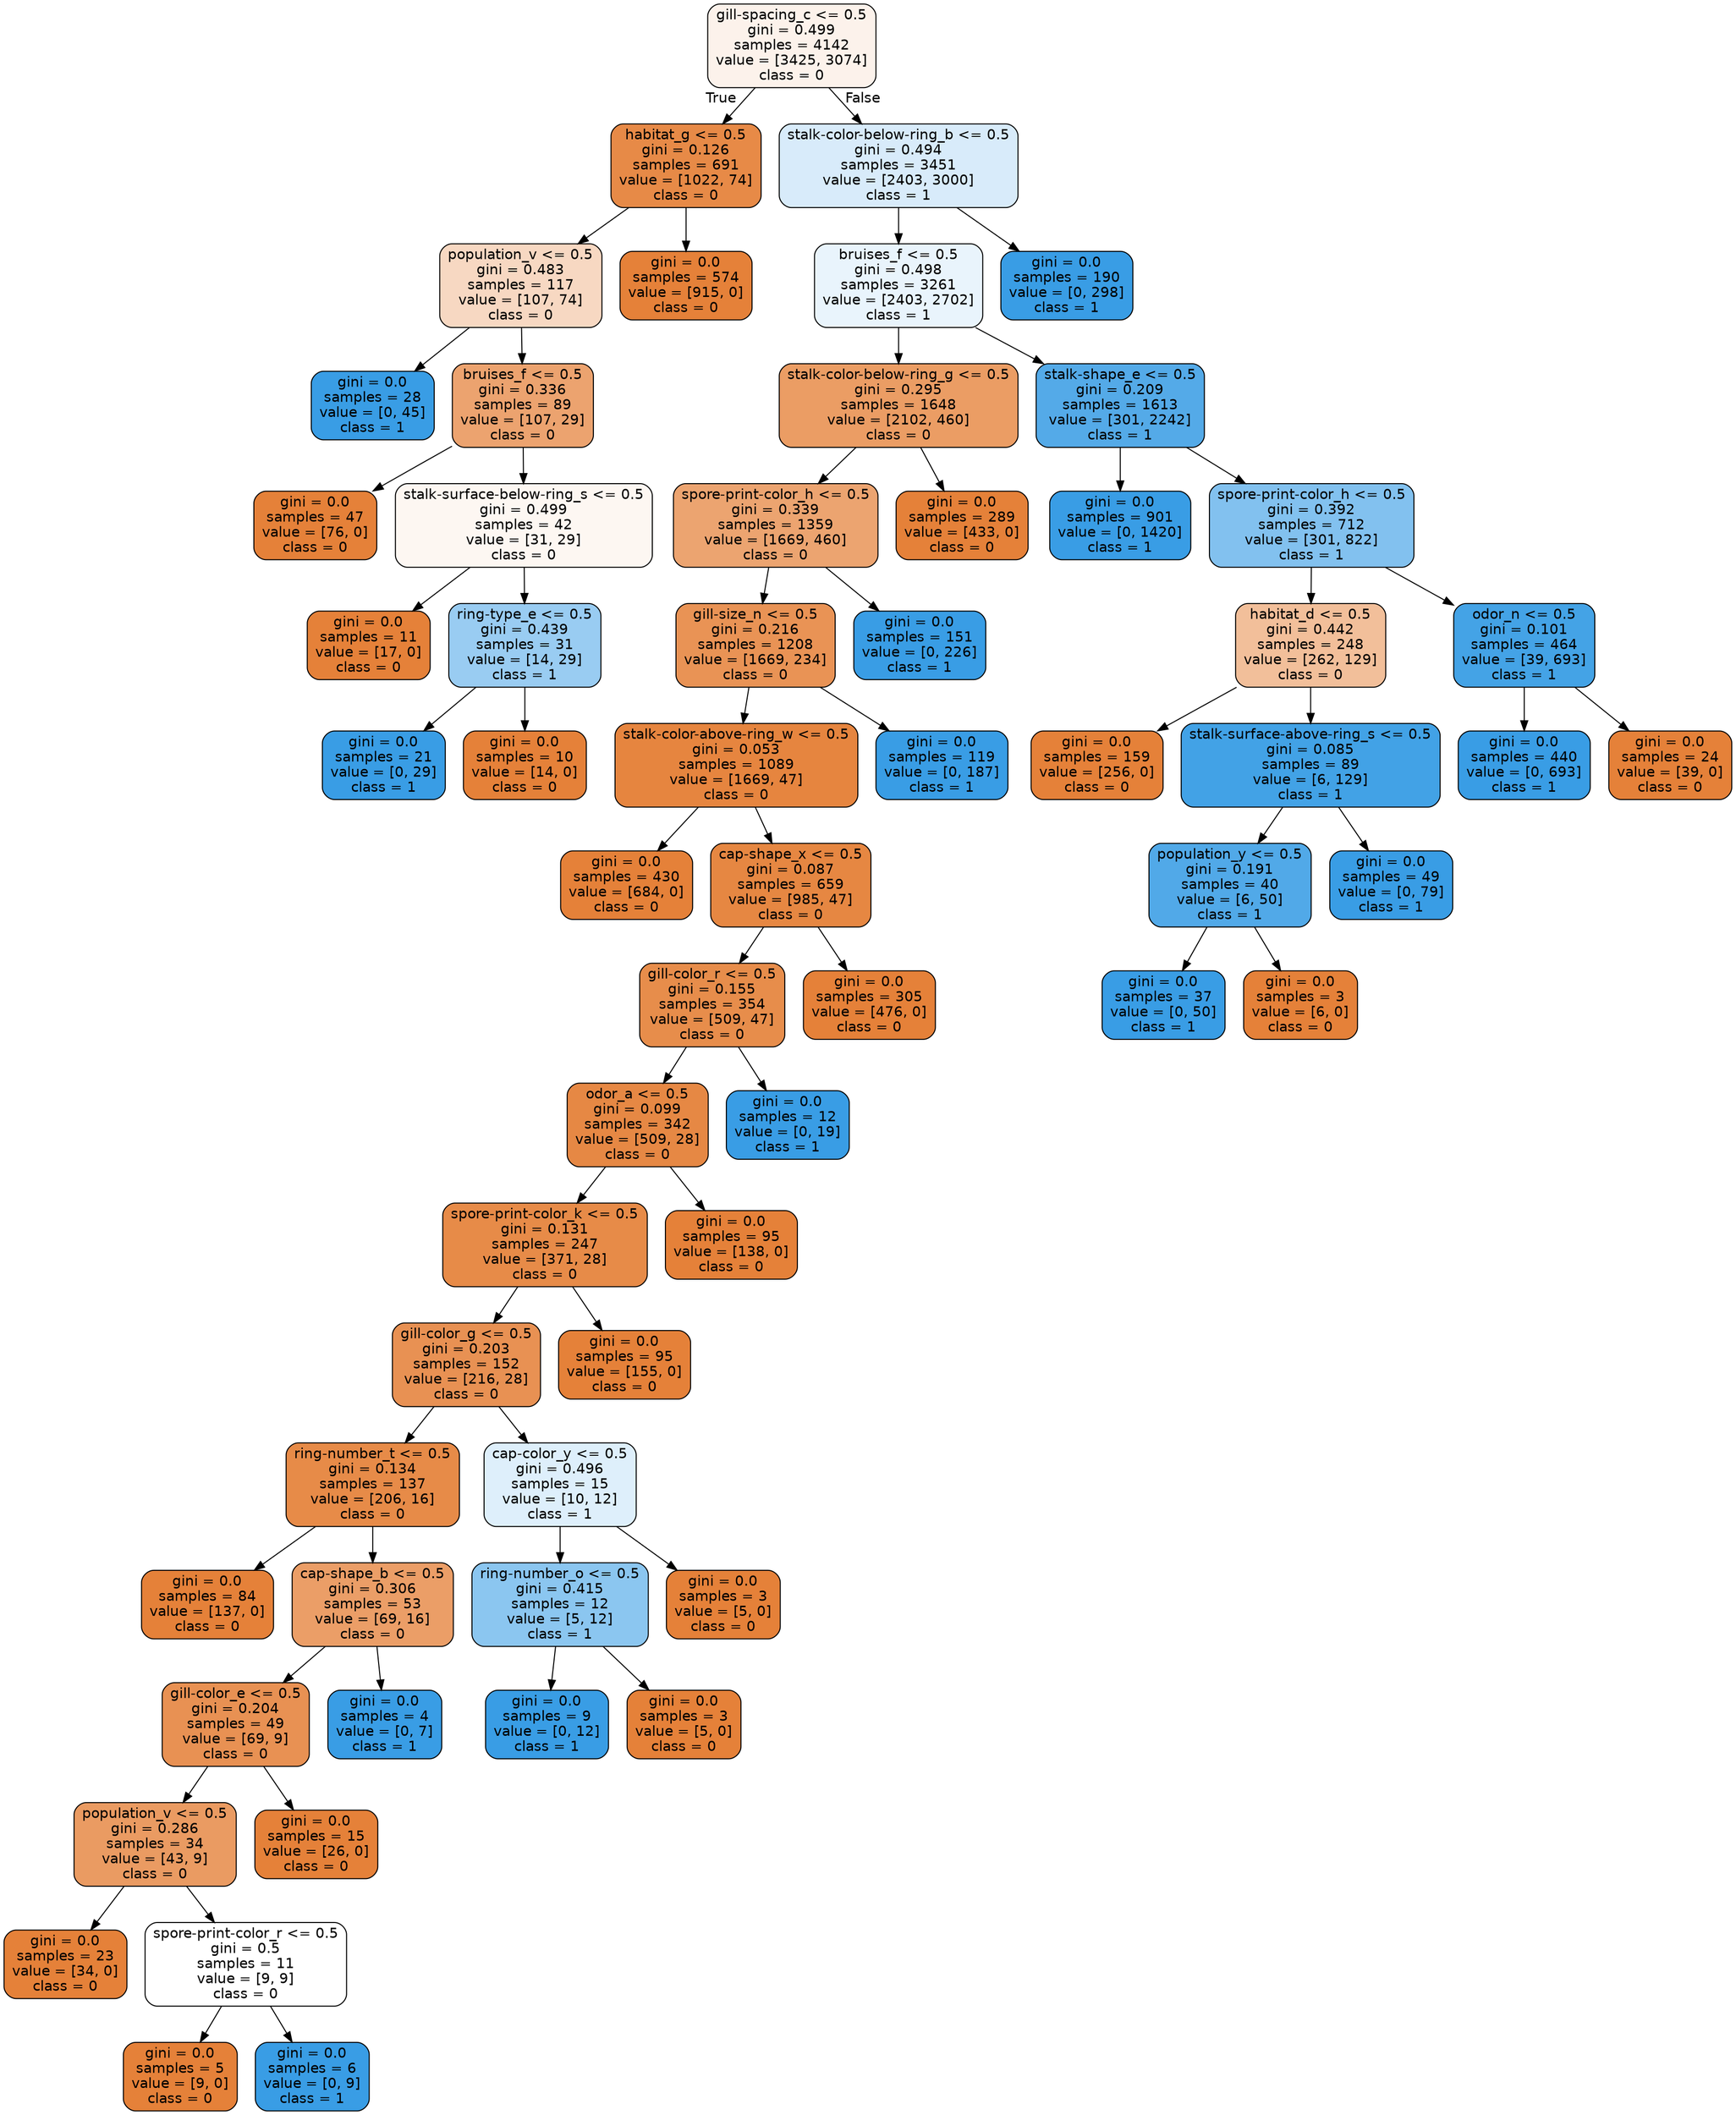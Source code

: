 digraph Tree {
node [shape=box, style="filled, rounded", color="black", fontname="helvetica"] ;
edge [fontname="helvetica"] ;
0 [label="gill-spacing_c <= 0.5\ngini = 0.499\nsamples = 4142\nvalue = [3425, 3074]\nclass = 0", fillcolor="#fcf2eb"] ;
1 [label="habitat_g <= 0.5\ngini = 0.126\nsamples = 691\nvalue = [1022, 74]\nclass = 0", fillcolor="#e78a47"] ;
0 -> 1 [labeldistance=2.5, labelangle=45, headlabel="True"] ;
2 [label="population_v <= 0.5\ngini = 0.483\nsamples = 117\nvalue = [107, 74]\nclass = 0", fillcolor="#f7d8c2"] ;
1 -> 2 ;
3 [label="gini = 0.0\nsamples = 28\nvalue = [0, 45]\nclass = 1", fillcolor="#399de5"] ;
2 -> 3 ;
4 [label="bruises_f <= 0.5\ngini = 0.336\nsamples = 89\nvalue = [107, 29]\nclass = 0", fillcolor="#eca36f"] ;
2 -> 4 ;
5 [label="gini = 0.0\nsamples = 47\nvalue = [76, 0]\nclass = 0", fillcolor="#e58139"] ;
4 -> 5 ;
6 [label="stalk-surface-below-ring_s <= 0.5\ngini = 0.499\nsamples = 42\nvalue = [31, 29]\nclass = 0", fillcolor="#fdf7f2"] ;
4 -> 6 ;
7 [label="gini = 0.0\nsamples = 11\nvalue = [17, 0]\nclass = 0", fillcolor="#e58139"] ;
6 -> 7 ;
8 [label="ring-type_e <= 0.5\ngini = 0.439\nsamples = 31\nvalue = [14, 29]\nclass = 1", fillcolor="#99ccf2"] ;
6 -> 8 ;
9 [label="gini = 0.0\nsamples = 21\nvalue = [0, 29]\nclass = 1", fillcolor="#399de5"] ;
8 -> 9 ;
10 [label="gini = 0.0\nsamples = 10\nvalue = [14, 0]\nclass = 0", fillcolor="#e58139"] ;
8 -> 10 ;
11 [label="gini = 0.0\nsamples = 574\nvalue = [915, 0]\nclass = 0", fillcolor="#e58139"] ;
1 -> 11 ;
12 [label="stalk-color-below-ring_b <= 0.5\ngini = 0.494\nsamples = 3451\nvalue = [2403, 3000]\nclass = 1", fillcolor="#d8ebfa"] ;
0 -> 12 [labeldistance=2.5, labelangle=-45, headlabel="False"] ;
13 [label="bruises_f <= 0.5\ngini = 0.498\nsamples = 3261\nvalue = [2403, 2702]\nclass = 1", fillcolor="#e9f4fc"] ;
12 -> 13 ;
14 [label="stalk-color-below-ring_g <= 0.5\ngini = 0.295\nsamples = 1648\nvalue = [2102, 460]\nclass = 0", fillcolor="#eb9d64"] ;
13 -> 14 ;
15 [label="spore-print-color_h <= 0.5\ngini = 0.339\nsamples = 1359\nvalue = [1669, 460]\nclass = 0", fillcolor="#eca470"] ;
14 -> 15 ;
16 [label="gill-size_n <= 0.5\ngini = 0.216\nsamples = 1208\nvalue = [1669, 234]\nclass = 0", fillcolor="#e99355"] ;
15 -> 16 ;
17 [label="stalk-color-above-ring_w <= 0.5\ngini = 0.053\nsamples = 1089\nvalue = [1669, 47]\nclass = 0", fillcolor="#e6853f"] ;
16 -> 17 ;
18 [label="gini = 0.0\nsamples = 430\nvalue = [684, 0]\nclass = 0", fillcolor="#e58139"] ;
17 -> 18 ;
19 [label="cap-shape_x <= 0.5\ngini = 0.087\nsamples = 659\nvalue = [985, 47]\nclass = 0", fillcolor="#e68742"] ;
17 -> 19 ;
20 [label="gill-color_r <= 0.5\ngini = 0.155\nsamples = 354\nvalue = [509, 47]\nclass = 0", fillcolor="#e78d4b"] ;
19 -> 20 ;
21 [label="odor_a <= 0.5\ngini = 0.099\nsamples = 342\nvalue = [509, 28]\nclass = 0", fillcolor="#e68844"] ;
20 -> 21 ;
22 [label="spore-print-color_k <= 0.5\ngini = 0.131\nsamples = 247\nvalue = [371, 28]\nclass = 0", fillcolor="#e78b48"] ;
21 -> 22 ;
23 [label="gill-color_g <= 0.5\ngini = 0.203\nsamples = 152\nvalue = [216, 28]\nclass = 0", fillcolor="#e89153"] ;
22 -> 23 ;
24 [label="ring-number_t <= 0.5\ngini = 0.134\nsamples = 137\nvalue = [206, 16]\nclass = 0", fillcolor="#e78b48"] ;
23 -> 24 ;
25 [label="gini = 0.0\nsamples = 84\nvalue = [137, 0]\nclass = 0", fillcolor="#e58139"] ;
24 -> 25 ;
26 [label="cap-shape_b <= 0.5\ngini = 0.306\nsamples = 53\nvalue = [69, 16]\nclass = 0", fillcolor="#eb9e67"] ;
24 -> 26 ;
27 [label="gill-color_e <= 0.5\ngini = 0.204\nsamples = 49\nvalue = [69, 9]\nclass = 0", fillcolor="#e89153"] ;
26 -> 27 ;
28 [label="population_v <= 0.5\ngini = 0.286\nsamples = 34\nvalue = [43, 9]\nclass = 0", fillcolor="#ea9b62"] ;
27 -> 28 ;
29 [label="gini = 0.0\nsamples = 23\nvalue = [34, 0]\nclass = 0", fillcolor="#e58139"] ;
28 -> 29 ;
30 [label="spore-print-color_r <= 0.5\ngini = 0.5\nsamples = 11\nvalue = [9, 9]\nclass = 0", fillcolor="#ffffff"] ;
28 -> 30 ;
31 [label="gini = 0.0\nsamples = 5\nvalue = [9, 0]\nclass = 0", fillcolor="#e58139"] ;
30 -> 31 ;
32 [label="gini = 0.0\nsamples = 6\nvalue = [0, 9]\nclass = 1", fillcolor="#399de5"] ;
30 -> 32 ;
33 [label="gini = 0.0\nsamples = 15\nvalue = [26, 0]\nclass = 0", fillcolor="#e58139"] ;
27 -> 33 ;
34 [label="gini = 0.0\nsamples = 4\nvalue = [0, 7]\nclass = 1", fillcolor="#399de5"] ;
26 -> 34 ;
35 [label="cap-color_y <= 0.5\ngini = 0.496\nsamples = 15\nvalue = [10, 12]\nclass = 1", fillcolor="#deeffb"] ;
23 -> 35 ;
36 [label="ring-number_o <= 0.5\ngini = 0.415\nsamples = 12\nvalue = [5, 12]\nclass = 1", fillcolor="#8bc6f0"] ;
35 -> 36 ;
37 [label="gini = 0.0\nsamples = 9\nvalue = [0, 12]\nclass = 1", fillcolor="#399de5"] ;
36 -> 37 ;
38 [label="gini = 0.0\nsamples = 3\nvalue = [5, 0]\nclass = 0", fillcolor="#e58139"] ;
36 -> 38 ;
39 [label="gini = 0.0\nsamples = 3\nvalue = [5, 0]\nclass = 0", fillcolor="#e58139"] ;
35 -> 39 ;
40 [label="gini = 0.0\nsamples = 95\nvalue = [155, 0]\nclass = 0", fillcolor="#e58139"] ;
22 -> 40 ;
41 [label="gini = 0.0\nsamples = 95\nvalue = [138, 0]\nclass = 0", fillcolor="#e58139"] ;
21 -> 41 ;
42 [label="gini = 0.0\nsamples = 12\nvalue = [0, 19]\nclass = 1", fillcolor="#399de5"] ;
20 -> 42 ;
43 [label="gini = 0.0\nsamples = 305\nvalue = [476, 0]\nclass = 0", fillcolor="#e58139"] ;
19 -> 43 ;
44 [label="gini = 0.0\nsamples = 119\nvalue = [0, 187]\nclass = 1", fillcolor="#399de5"] ;
16 -> 44 ;
45 [label="gini = 0.0\nsamples = 151\nvalue = [0, 226]\nclass = 1", fillcolor="#399de5"] ;
15 -> 45 ;
46 [label="gini = 0.0\nsamples = 289\nvalue = [433, 0]\nclass = 0", fillcolor="#e58139"] ;
14 -> 46 ;
47 [label="stalk-shape_e <= 0.5\ngini = 0.209\nsamples = 1613\nvalue = [301, 2242]\nclass = 1", fillcolor="#54aae8"] ;
13 -> 47 ;
48 [label="gini = 0.0\nsamples = 901\nvalue = [0, 1420]\nclass = 1", fillcolor="#399de5"] ;
47 -> 48 ;
49 [label="spore-print-color_h <= 0.5\ngini = 0.392\nsamples = 712\nvalue = [301, 822]\nclass = 1", fillcolor="#82c1ef"] ;
47 -> 49 ;
50 [label="habitat_d <= 0.5\ngini = 0.442\nsamples = 248\nvalue = [262, 129]\nclass = 0", fillcolor="#f2bf9a"] ;
49 -> 50 ;
51 [label="gini = 0.0\nsamples = 159\nvalue = [256, 0]\nclass = 0", fillcolor="#e58139"] ;
50 -> 51 ;
52 [label="stalk-surface-above-ring_s <= 0.5\ngini = 0.085\nsamples = 89\nvalue = [6, 129]\nclass = 1", fillcolor="#42a2e6"] ;
50 -> 52 ;
53 [label="population_y <= 0.5\ngini = 0.191\nsamples = 40\nvalue = [6, 50]\nclass = 1", fillcolor="#51a9e8"] ;
52 -> 53 ;
54 [label="gini = 0.0\nsamples = 37\nvalue = [0, 50]\nclass = 1", fillcolor="#399de5"] ;
53 -> 54 ;
55 [label="gini = 0.0\nsamples = 3\nvalue = [6, 0]\nclass = 0", fillcolor="#e58139"] ;
53 -> 55 ;
56 [label="gini = 0.0\nsamples = 49\nvalue = [0, 79]\nclass = 1", fillcolor="#399de5"] ;
52 -> 56 ;
57 [label="odor_n <= 0.5\ngini = 0.101\nsamples = 464\nvalue = [39, 693]\nclass = 1", fillcolor="#44a3e6"] ;
49 -> 57 ;
58 [label="gini = 0.0\nsamples = 440\nvalue = [0, 693]\nclass = 1", fillcolor="#399de5"] ;
57 -> 58 ;
59 [label="gini = 0.0\nsamples = 24\nvalue = [39, 0]\nclass = 0", fillcolor="#e58139"] ;
57 -> 59 ;
60 [label="gini = 0.0\nsamples = 190\nvalue = [0, 298]\nclass = 1", fillcolor="#399de5"] ;
12 -> 60 ;
}